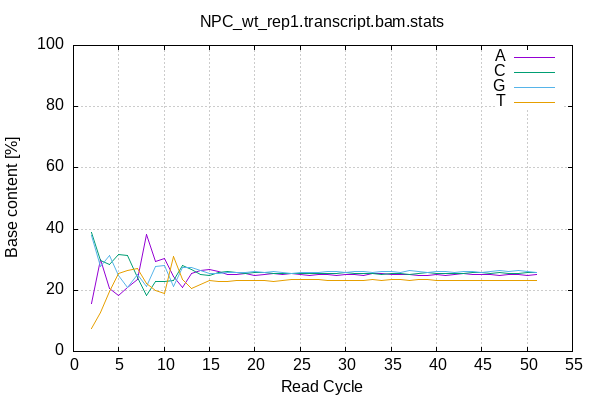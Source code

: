 
            set terminal png size 600,400 truecolor
            set output "NPC_wt_rep1.transcript_stats/acgt-cycles.png"
            set grid xtics ytics y2tics back lc rgb "#cccccc"
            set style line 1 linecolor rgb "green"
            set style line 2 linecolor rgb "red"
            set style line 3 linecolor rgb "black"
            set style line 4 linecolor rgb "blue"
            set style increment user
            set ylabel "Base content [%]"
            set xlabel "Read Cycle"
            set yrange [0:100]
            set title "NPC_wt_rep1.transcript.bam.stats" noenhanced
            plot '-' w l ti 'A', '-' w l ti 'C', '-' w l ti 'G', '-' w l ti 'T'
        2	15.58
3	29.99
4	20.51
5	18.20
6	21.07
7	23.44
8	38.14
9	29.52
10	30.32
11	24.60
12	20.85
13	25.36
14	26.38
15	26.70
16	26.00
17	25.19
18	25.24
19	25.39
20	24.98
21	25.26
22	25.34
23	25.12
24	25.34
25	25.27
26	24.90
27	25.11
28	25.17
29	24.98
30	25.09
31	25.11
32	24.97
33	25.34
34	25.41
35	25.07
36	25.10
37	25.19
38	24.83
39	24.99
40	25.19
41	24.85
42	25.23
43	25.36
44	25.00
45	25.16
46	25.23
47	24.83
48	25.07
49	25.07
50	24.91
51	25.10
end
2	38.91
3	29.59
4	28.52
5	31.62
6	31.49
7	24.18
8	18.36
9	22.86
10	22.87
11	23.04
12	27.97
13	26.83
14	25.19
15	24.77
16	25.68
17	26.08
18	25.76
19	25.52
20	25.90
21	25.75
22	25.50
23	25.64
24	25.54
25	25.41
26	25.58
27	25.59
28	25.49
29	25.57
30	25.67
31	25.54
32	25.64
33	25.37
34	25.25
35	25.43
36	25.54
37	25.32
38	25.63
39	25.72
40	25.39
41	25.62
42	25.56
43	25.39
44	25.66
45	25.73
46	25.45
47	25.70
48	25.56
49	25.39
50	25.73
51	25.67
end
2	37.91
3	27.78
4	31.40
5	24.83
6	20.90
7	25.32
8	21.26
9	27.78
10	27.95
11	21.28
12	27.53
13	27.30
14	26.47
15	25.45
16	25.52
17	25.83
18	25.75
19	25.94
20	26.08
21	25.83
22	26.16
23	25.94
24	25.60
25	25.83
26	25.97
27	25.73
28	26.01
29	26.17
30	25.90
31	26.14
32	26.09
33	25.81
34	26.12
35	26.06
36	25.90
37	26.32
38	26.10
39	25.91
40	26.19
41	26.29
42	25.95
43	26.11
44	26.12
45	25.90
46	26.19
47	26.33
48	26.05
49	26.31
50	26.26
51	25.90
end
2	7.60
3	12.64
4	19.57
5	25.35
6	26.54
7	27.06
8	22.25
9	19.84
10	18.87
11	31.08
12	23.65
13	20.52
14	21.96
15	23.08
16	22.80
17	22.90
18	23.24
19	23.15
20	23.04
21	23.16
22	23.00
23	23.31
24	23.52
25	23.50
26	23.56
27	23.57
28	23.33
29	23.28
30	23.34
31	23.21
32	23.29
33	23.48
34	23.22
35	23.44
36	23.47
37	23.18
38	23.44
39	23.38
40	23.24
41	23.24
42	23.25
43	23.14
44	23.22
45	23.21
46	23.14
47	23.14
48	23.32
49	23.22
50	23.11
51	23.32
end
